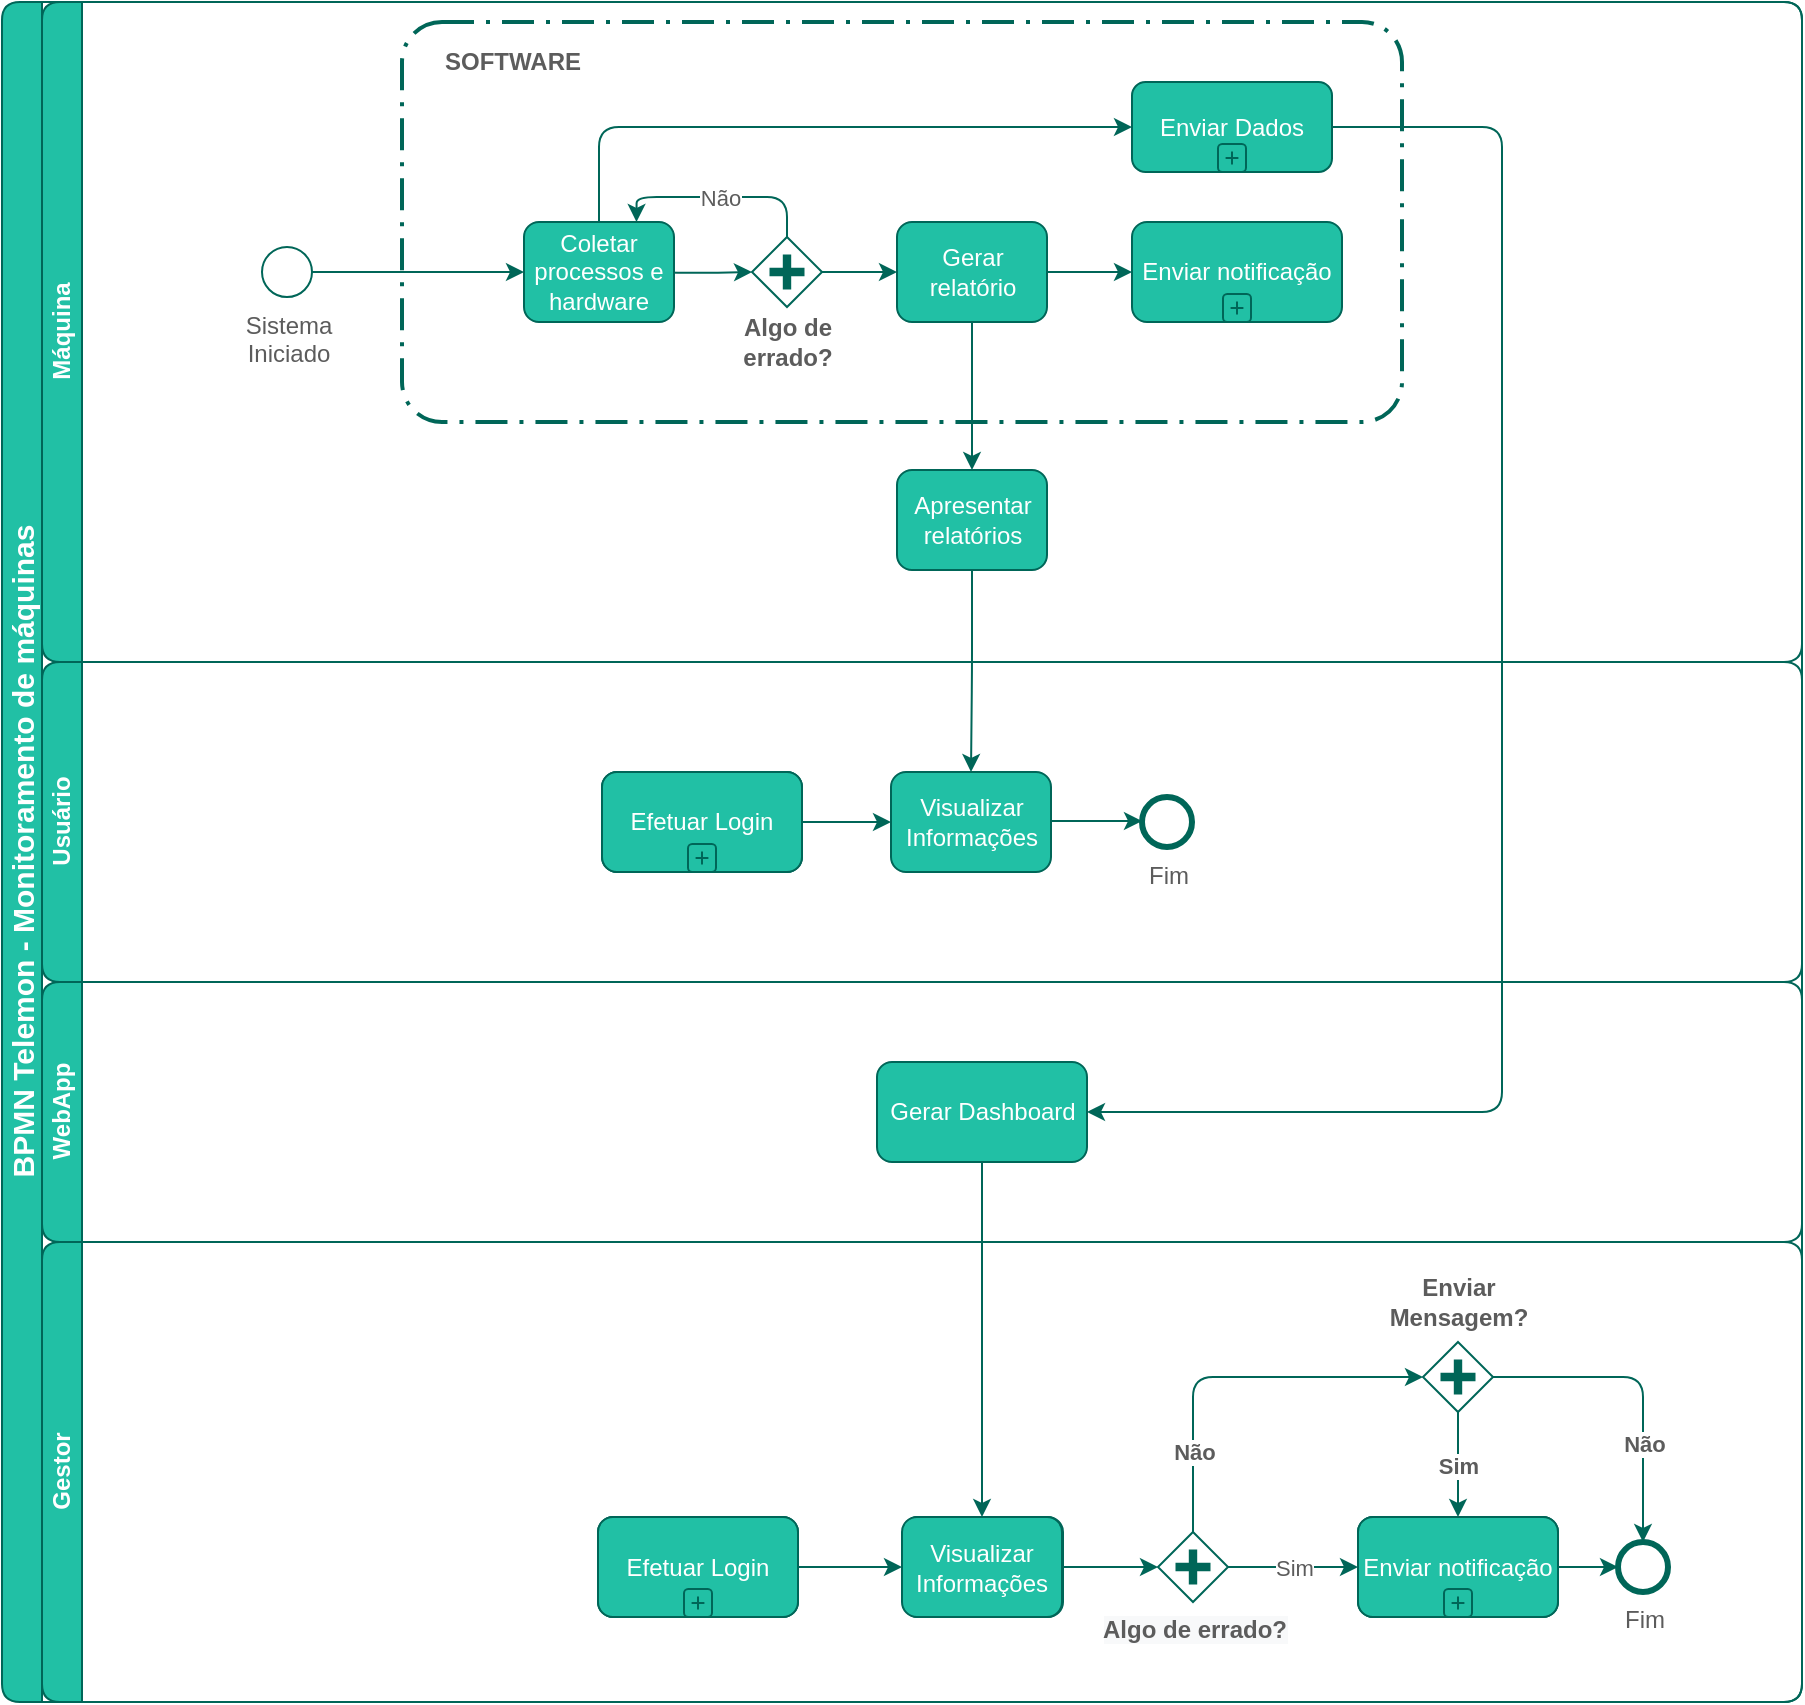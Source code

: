 <mxfile version="13.8.1" type="device"><diagram id="RnabWvg7A_zlQ-wiVcum" name="Page-1"><mxGraphModel dx="1422" dy="794" grid="1" gridSize="10" guides="1" tooltips="1" connect="1" arrows="1" fold="1" page="1" pageScale="1" pageWidth="827" pageHeight="1169" math="0" shadow="0"><root><mxCell id="0"/><mxCell id="1" parent="0"/><mxCell id="E3-yuZHvrsnjgXZuqFBY-1" value="" style="arcSize=10;dashed=1;strokeColor=#006658;fillColor=none;dashPattern=8 3 1 3;strokeWidth=2;fontColor=#5C5C5C;rounded=1;" parent="1" vertex="1"><mxGeometry x="590" y="700" width="500" height="200" as="geometry"/></mxCell><mxCell id="E3-yuZHvrsnjgXZuqFBY-2" value="&lt;font style=&quot;font-size: 15px&quot;&gt;BPMN Telemon - Monitoramento de máquinas&lt;/font&gt;" style="swimlane;html=1;childLayout=stackLayout;resizeParent=1;resizeParentMax=0;horizontal=0;startSize=20;horizontalStack=0;fillColor=#21C0A5;strokeColor=#006658;rounded=1;fontColor=#FFFFFF;" parent="1" vertex="1"><mxGeometry x="390" y="690" width="900" height="850" as="geometry"/></mxCell><mxCell id="E3-yuZHvrsnjgXZuqFBY-3" value="Máquina" style="swimlane;html=1;startSize=20;horizontal=0;swimlaneFillColor=none;fillColor=#21C0A5;strokeColor=#006658;rounded=1;fontColor=#FFFFFF;" parent="E3-yuZHvrsnjgXZuqFBY-2" vertex="1"><mxGeometry x="20" width="880" height="330" as="geometry"/></mxCell><mxCell id="E3-yuZHvrsnjgXZuqFBY-4" value="Usuário" style="swimlane;html=1;startSize=20;horizontal=0;fillColor=#21C0A5;strokeColor=#006658;rounded=1;fontColor=#FFFFFF;" parent="E3-yuZHvrsnjgXZuqFBY-2" vertex="1"><mxGeometry x="20" y="330" width="880" height="160" as="geometry"/></mxCell><mxCell id="E3-yuZHvrsnjgXZuqFBY-5" style="edgeStyle=orthogonalEdgeStyle;orthogonalLoop=1;jettySize=auto;html=1;exitX=1;exitY=0.5;exitDx=0;exitDy=0;entryX=0;entryY=0.5;entryDx=0;entryDy=0;strokeColor=#006658;fontColor=#5C5C5C;" parent="E3-yuZHvrsnjgXZuqFBY-4" source="E3-yuZHvrsnjgXZuqFBY-8" target="E3-yuZHvrsnjgXZuqFBY-10" edge="1"><mxGeometry relative="1" as="geometry"/></mxCell><mxCell id="pW4tOfJzErjyeewF_rwN-3" style="edgeStyle=orthogonalEdgeStyle;orthogonalLoop=1;jettySize=auto;html=1;exitX=1;exitY=0.5;exitDx=0;exitDy=0;entryX=0;entryY=0.5;entryDx=0;entryDy=0;strokeColor=#006658;fontColor=#5C5C5C;" edge="1" parent="E3-yuZHvrsnjgXZuqFBY-4"><mxGeometry relative="1" as="geometry"><mxPoint x="502" y="79.5" as="sourcePoint"/><mxPoint x="550" y="79.5" as="targetPoint"/></mxGeometry></mxCell><mxCell id="pW4tOfJzErjyeewF_rwN-1" value="Fim" style="shape=mxgraph.bpmn.shape;html=1;verticalLabelPosition=bottom;verticalAlign=top;align=center;perimeter=ellipsePerimeter;outlineConnect=0;outline=end;symbol=general;strokeColor=#006658;fontColor=#5C5C5C;fillColor=none;rounded=1;" vertex="1" parent="E3-yuZHvrsnjgXZuqFBY-4"><mxGeometry x="550" y="67.5" width="25" height="25" as="geometry"/></mxCell><mxCell id="E3-yuZHvrsnjgXZuqFBY-6" value="Efetuar Login" style="html=1;whiteSpace=wrap;dropTarget=0;fillColor=#21C0A5;strokeColor=#006658;fontColor=#5C5C5C;rounded=1;" parent="E3-yuZHvrsnjgXZuqFBY-4" vertex="1"><mxGeometry x="280" y="55" width="100" height="50" as="geometry"/></mxCell><mxCell id="E3-yuZHvrsnjgXZuqFBY-7" value="" style="html=1;shape=plus;outlineConnect=0;fillColor=#21C0A5;strokeColor=#006658;fontColor=#5C5C5C;rounded=1;" parent="E3-yuZHvrsnjgXZuqFBY-6" vertex="1"><mxGeometry x="0.5" y="1" width="14" height="14" relative="1" as="geometry"><mxPoint x="-7" y="-14" as="offset"/></mxGeometry></mxCell><mxCell id="E3-yuZHvrsnjgXZuqFBY-8" value="Efetuar Login" style="html=1;whiteSpace=wrap;dropTarget=0;fillColor=#21C0A5;strokeColor=#006658;rounded=1;fontColor=#FFFFFF;" parent="E3-yuZHvrsnjgXZuqFBY-4" vertex="1"><mxGeometry x="280" y="55" width="100" height="50" as="geometry"/></mxCell><mxCell id="E3-yuZHvrsnjgXZuqFBY-9" value="" style="html=1;shape=plus;outlineConnect=0;fillColor=#21C0A5;strokeColor=#006658;fontColor=#5C5C5C;rounded=1;" parent="E3-yuZHvrsnjgXZuqFBY-8" vertex="1"><mxGeometry x="0.5" y="1" width="14" height="14" relative="1" as="geometry"><mxPoint x="-7" y="-14" as="offset"/></mxGeometry></mxCell><mxCell id="E3-yuZHvrsnjgXZuqFBY-10" value="Visualizar Informações" style="whiteSpace=wrap;html=1;fillColor=#21C0A5;strokeColor=#006658;rounded=1;fontColor=#FFFFFF;" parent="E3-yuZHvrsnjgXZuqFBY-4" vertex="1"><mxGeometry x="424.5" y="55" width="80" height="50" as="geometry"/></mxCell><mxCell id="E3-yuZHvrsnjgXZuqFBY-11" value="WebApp" style="swimlane;html=1;startSize=20;horizontal=0;fillColor=#21C0A5;strokeColor=#006658;rounded=1;fontColor=#FFFFFF;" parent="E3-yuZHvrsnjgXZuqFBY-2" vertex="1"><mxGeometry x="20" y="490" width="880" height="130" as="geometry"/></mxCell><mxCell id="E3-yuZHvrsnjgXZuqFBY-12" value="Gerar Dashboard" style="whiteSpace=wrap;html=1;fillColor=#21C0A5;strokeColor=#006658;rounded=1;fontColor=#FFFFFF;" parent="E3-yuZHvrsnjgXZuqFBY-11" vertex="1"><mxGeometry x="417.5" y="40" width="105" height="50" as="geometry"/></mxCell><mxCell id="E3-yuZHvrsnjgXZuqFBY-13" value="&lt;div&gt;Gestor&lt;/div&gt;" style="swimlane;html=1;startSize=20;horizontal=0;fillColor=#21C0A5;strokeColor=#006658;rounded=1;fontColor=#FFFFFF;" parent="E3-yuZHvrsnjgXZuqFBY-2" vertex="1"><mxGeometry x="20" y="620" width="880" height="230" as="geometry"/></mxCell><mxCell id="E3-yuZHvrsnjgXZuqFBY-14" style="edgeStyle=orthogonalEdgeStyle;orthogonalLoop=1;jettySize=auto;html=1;exitX=1;exitY=0.5;exitDx=0;exitDy=0;entryX=0;entryY=0.5;entryDx=0;entryDy=0;strokeColor=#006658;fontColor=#5C5C5C;" parent="E3-yuZHvrsnjgXZuqFBY-13" source="E3-yuZHvrsnjgXZuqFBY-31" target="E3-yuZHvrsnjgXZuqFBY-30" edge="1"><mxGeometry relative="1" as="geometry"/></mxCell><mxCell id="E3-yuZHvrsnjgXZuqFBY-15" value="Não" style="edgeStyle=orthogonalEdgeStyle;orthogonalLoop=1;jettySize=auto;html=1;exitX=1;exitY=0.5;exitDx=0;exitDy=0;entryX=0.5;entryY=0;entryDx=0;entryDy=0;fontStyle=1;strokeColor=#006658;fontColor=#5C5C5C;" parent="E3-yuZHvrsnjgXZuqFBY-13" source="E3-yuZHvrsnjgXZuqFBY-18" target="E3-yuZHvrsnjgXZuqFBY-32" edge="1"><mxGeometry x="-0.048" y="-32" relative="1" as="geometry"><mxPoint x="32" y="33" as="offset"/></mxGeometry></mxCell><mxCell id="E3-yuZHvrsnjgXZuqFBY-16" value="Sim" style="edgeStyle=orthogonalEdgeStyle;orthogonalLoop=1;jettySize=auto;html=1;exitX=0.5;exitY=1;exitDx=0;exitDy=0;entryX=0.5;entryY=0;entryDx=0;entryDy=0;fontStyle=1;strokeColor=#006658;fontColor=#5C5C5C;" parent="E3-yuZHvrsnjgXZuqFBY-13" source="E3-yuZHvrsnjgXZuqFBY-18" target="E3-yuZHvrsnjgXZuqFBY-33" edge="1"><mxGeometry relative="1" as="geometry"><Array as="points"><mxPoint x="708" y="100"/><mxPoint x="708" y="100"/></Array></mxGeometry></mxCell><mxCell id="E3-yuZHvrsnjgXZuqFBY-17" value="Enviar Mensagem?" style="text;html=1;strokeColor=none;fillColor=none;align=center;verticalAlign=middle;whiteSpace=wrap;fontStyle=1;fontColor=#5C5C5C;rounded=1;" parent="E3-yuZHvrsnjgXZuqFBY-13" vertex="1"><mxGeometry x="654.5" y="20" width="107" height="20" as="geometry"/></mxCell><mxCell id="E3-yuZHvrsnjgXZuqFBY-18" value="&lt;div style=&quot;text-align: justify&quot;&gt;&lt;br&gt;&lt;/div&gt;" style="shape=mxgraph.bpmn.shape;html=1;verticalLabelPosition=bottom;verticalAlign=top;align=center;perimeter=rhombusPerimeter;background=gateway;outlineConnect=0;outline=none;symbol=parallelGw;strokeColor=#006658;fontColor=#5C5C5C;fillColor=none;rounded=1;" parent="E3-yuZHvrsnjgXZuqFBY-13" vertex="1"><mxGeometry x="690.5" y="50" width="35" height="35" as="geometry"/></mxCell><mxCell id="E3-yuZHvrsnjgXZuqFBY-19" value="Sim" style="edgeStyle=orthogonalEdgeStyle;orthogonalLoop=1;jettySize=auto;html=1;exitX=1;exitY=0.5;exitDx=0;exitDy=0;entryX=0;entryY=0.5;entryDx=0;entryDy=0;strokeColor=#006658;fontColor=#5C5C5C;" parent="E3-yuZHvrsnjgXZuqFBY-13" source="E3-yuZHvrsnjgXZuqFBY-30" target="E3-yuZHvrsnjgXZuqFBY-33" edge="1"><mxGeometry relative="1" as="geometry"><mxPoint x="439.5" y="72.5" as="targetPoint"/></mxGeometry></mxCell><mxCell id="E3-yuZHvrsnjgXZuqFBY-20" value="Não" style="edgeStyle=orthogonalEdgeStyle;orthogonalLoop=1;jettySize=auto;html=1;exitX=0.5;exitY=0;exitDx=0;exitDy=0;entryX=0;entryY=0.5;entryDx=0;entryDy=0;fontStyle=1;strokeColor=#006658;fontColor=#5C5C5C;" parent="E3-yuZHvrsnjgXZuqFBY-13" source="E3-yuZHvrsnjgXZuqFBY-30" target="E3-yuZHvrsnjgXZuqFBY-18" edge="1"><mxGeometry x="-0.581" relative="1" as="geometry"><mxPoint as="offset"/></mxGeometry></mxCell><mxCell id="E3-yuZHvrsnjgXZuqFBY-21" style="edgeStyle=orthogonalEdgeStyle;orthogonalLoop=1;jettySize=auto;html=1;exitX=1;exitY=0.5;exitDx=0;exitDy=0;entryX=0;entryY=0.5;entryDx=0;entryDy=0;strokeColor=#006658;fontColor=#5C5C5C;" parent="E3-yuZHvrsnjgXZuqFBY-13" source="E3-yuZHvrsnjgXZuqFBY-28" target="E3-yuZHvrsnjgXZuqFBY-31" edge="1"><mxGeometry relative="1" as="geometry"/></mxCell><mxCell id="E3-yuZHvrsnjgXZuqFBY-22" style="edgeStyle=orthogonalEdgeStyle;curved=0;sketch=0;orthogonalLoop=1;jettySize=auto;html=1;exitX=1;exitY=0.5;exitDx=0;exitDy=0;entryX=0;entryY=0.5;entryDx=0;entryDy=0;strokeColor=#006658;fillColor=#21C0A5;fontColor=#5C5C5C;" parent="E3-yuZHvrsnjgXZuqFBY-13" source="E3-yuZHvrsnjgXZuqFBY-23" target="E3-yuZHvrsnjgXZuqFBY-32" edge="1"><mxGeometry relative="1" as="geometry"/></mxCell><mxCell id="E3-yuZHvrsnjgXZuqFBY-23" value="Enviar notificação" style="html=1;whiteSpace=wrap;dropTarget=0;fillColor=#21C0A5;strokeColor=#006658;fontColor=#5C5C5C;rounded=1;" parent="E3-yuZHvrsnjgXZuqFBY-13" vertex="1"><mxGeometry x="658" y="137.5" width="100" height="50" as="geometry"/></mxCell><mxCell id="E3-yuZHvrsnjgXZuqFBY-24" value="" style="html=1;shape=plus;outlineConnect=0;fillColor=#21C0A5;strokeColor=#006658;fontColor=#5C5C5C;rounded=1;" parent="E3-yuZHvrsnjgXZuqFBY-23" vertex="1"><mxGeometry x="0.5" y="1" width="14" height="14" relative="1" as="geometry"><mxPoint x="-7" y="-14" as="offset"/></mxGeometry></mxCell><mxCell id="E3-yuZHvrsnjgXZuqFBY-25" value="Visualizar Informações" style="whiteSpace=wrap;html=1;fillColor=#21C0A5;strokeColor=#006658;fontColor=#5C5C5C;rounded=1;" parent="E3-yuZHvrsnjgXZuqFBY-13" vertex="1"><mxGeometry x="430.5" y="137.5" width="80" height="50" as="geometry"/></mxCell><mxCell id="E3-yuZHvrsnjgXZuqFBY-26" value="Efetuar Login" style="html=1;whiteSpace=wrap;dropTarget=0;fillColor=#21C0A5;strokeColor=#006658;fontColor=#5C5C5C;rounded=1;" parent="E3-yuZHvrsnjgXZuqFBY-13" vertex="1"><mxGeometry x="278" y="137.5" width="100" height="50" as="geometry"/></mxCell><mxCell id="E3-yuZHvrsnjgXZuqFBY-27" value="" style="html=1;shape=plus;outlineConnect=0;fillColor=#21C0A5;strokeColor=#006658;fontColor=#5C5C5C;rounded=1;" parent="E3-yuZHvrsnjgXZuqFBY-26" vertex="1"><mxGeometry x="0.5" y="1" width="14" height="14" relative="1" as="geometry"><mxPoint x="-7" y="-14" as="offset"/></mxGeometry></mxCell><mxCell id="E3-yuZHvrsnjgXZuqFBY-28" value="Efetuar Login" style="html=1;whiteSpace=wrap;dropTarget=0;fillColor=#21C0A5;strokeColor=#006658;rounded=1;fontColor=#FFFFFF;" parent="E3-yuZHvrsnjgXZuqFBY-13" vertex="1"><mxGeometry x="278" y="137.5" width="100" height="50" as="geometry"/></mxCell><mxCell id="E3-yuZHvrsnjgXZuqFBY-29" value="" style="html=1;shape=plus;outlineConnect=0;fillColor=#21C0A5;strokeColor=#006658;fontColor=#5C5C5C;rounded=1;" parent="E3-yuZHvrsnjgXZuqFBY-28" vertex="1"><mxGeometry x="0.5" y="1" width="14" height="14" relative="1" as="geometry"><mxPoint x="-7" y="-14" as="offset"/></mxGeometry></mxCell><mxCell id="E3-yuZHvrsnjgXZuqFBY-30" value="&lt;div style=&quot;text-align: justify&quot;&gt;&lt;span style=&quot;font-weight: 700 ; text-align: center ; background-color: rgb(248 , 249 , 250)&quot;&gt;Algo de errado?&lt;/span&gt;&lt;br&gt;&lt;/div&gt;" style="shape=mxgraph.bpmn.shape;html=1;verticalLabelPosition=bottom;verticalAlign=top;align=center;perimeter=rhombusPerimeter;background=gateway;outlineConnect=0;outline=none;symbol=parallelGw;strokeColor=#006658;fontColor=#5C5C5C;fillColor=none;rounded=1;" parent="E3-yuZHvrsnjgXZuqFBY-13" vertex="1"><mxGeometry x="558" y="145" width="35" height="35" as="geometry"/></mxCell><mxCell id="E3-yuZHvrsnjgXZuqFBY-31" value="Visualizar Informações" style="whiteSpace=wrap;html=1;fillColor=#21C0A5;strokeColor=#006658;rounded=1;fontColor=#FFFFFF;" parent="E3-yuZHvrsnjgXZuqFBY-13" vertex="1"><mxGeometry x="430" y="137.5" width="80" height="50" as="geometry"/></mxCell><mxCell id="E3-yuZHvrsnjgXZuqFBY-32" value="Fim" style="shape=mxgraph.bpmn.shape;html=1;verticalLabelPosition=bottom;verticalAlign=top;align=center;perimeter=ellipsePerimeter;outlineConnect=0;outline=end;symbol=general;strokeColor=#006658;fontColor=#5C5C5C;fillColor=none;rounded=1;" parent="E3-yuZHvrsnjgXZuqFBY-13" vertex="1"><mxGeometry x="788" y="150" width="25" height="25" as="geometry"/></mxCell><mxCell id="E3-yuZHvrsnjgXZuqFBY-33" value="Enviar notificação" style="html=1;whiteSpace=wrap;dropTarget=0;fillColor=#21C0A5;strokeColor=#006658;rounded=1;fontColor=#FFFFFF;" parent="E3-yuZHvrsnjgXZuqFBY-13" vertex="1"><mxGeometry x="658" y="137.5" width="100" height="50" as="geometry"/></mxCell><mxCell id="E3-yuZHvrsnjgXZuqFBY-34" value="" style="html=1;shape=plus;outlineConnect=0;fillColor=#21C0A5;strokeColor=#006658;fontColor=#5C5C5C;rounded=1;" parent="E3-yuZHvrsnjgXZuqFBY-33" vertex="1"><mxGeometry x="0.5" y="1" width="14" height="14" relative="1" as="geometry"><mxPoint x="-7" y="-14" as="offset"/></mxGeometry></mxCell><mxCell id="E3-yuZHvrsnjgXZuqFBY-35" style="edgeStyle=orthogonalEdgeStyle;orthogonalLoop=1;jettySize=auto;html=1;exitX=0.5;exitY=1;exitDx=0;exitDy=0;entryX=0.5;entryY=0;entryDx=0;entryDy=0;strokeColor=#006658;fontColor=#5C5C5C;" parent="E3-yuZHvrsnjgXZuqFBY-2" source="E3-yuZHvrsnjgXZuqFBY-12" target="E3-yuZHvrsnjgXZuqFBY-31" edge="1"><mxGeometry relative="1" as="geometry"/></mxCell><mxCell id="E3-yuZHvrsnjgXZuqFBY-36" style="edgeStyle=orthogonalEdgeStyle;orthogonalLoop=1;jettySize=auto;html=1;exitX=1;exitY=0.5;exitDx=0;exitDy=0;entryX=1;entryY=0.5;entryDx=0;entryDy=0;strokeColor=#006658;fontColor=#5C5C5C;" parent="1" source="E3-yuZHvrsnjgXZuqFBY-37" target="E3-yuZHvrsnjgXZuqFBY-12" edge="1"><mxGeometry relative="1" as="geometry"><Array as="points"><mxPoint x="1140" y="753"/><mxPoint x="1140" y="1245"/></Array></mxGeometry></mxCell><mxCell id="E3-yuZHvrsnjgXZuqFBY-37" value="Enviar Dados" style="html=1;whiteSpace=wrap;dropTarget=0;fillColor=#21C0A5;strokeColor=#006658;rounded=1;fontColor=#FFFFFF;" parent="1" vertex="1"><mxGeometry x="955" y="730" width="100" height="45" as="geometry"/></mxCell><mxCell id="E3-yuZHvrsnjgXZuqFBY-38" value="" style="html=1;shape=plus;outlineConnect=0;fillColor=#21C0A5;strokeColor=#006658;fontColor=#5C5C5C;rounded=1;" parent="E3-yuZHvrsnjgXZuqFBY-37" vertex="1"><mxGeometry x="0.5" y="1" width="14" height="14" relative="1" as="geometry"><mxPoint x="-7" y="-14" as="offset"/></mxGeometry></mxCell><mxCell id="E3-yuZHvrsnjgXZuqFBY-39" value="SOFTWARE" style="text;html=1;strokeColor=none;fillColor=none;align=center;verticalAlign=middle;whiteSpace=wrap;fontStyle=1;fontColor=#5C5C5C;rounded=1;" parent="1" vertex="1"><mxGeometry x="600" y="710" width="91" height="20" as="geometry"/></mxCell><mxCell id="E3-yuZHvrsnjgXZuqFBY-40" style="edgeStyle=orthogonalEdgeStyle;orthogonalLoop=1;jettySize=auto;html=1;exitX=1;exitY=0.5;exitDx=0;exitDy=0;entryX=0;entryY=0.5;entryDx=0;entryDy=0;strokeColor=#006658;fontColor=#5C5C5C;" parent="1" source="E3-yuZHvrsnjgXZuqFBY-49" target="E3-yuZHvrsnjgXZuqFBY-51" edge="1"><mxGeometry relative="1" as="geometry"><mxPoint x="390" y="735" as="targetPoint"/></mxGeometry></mxCell><mxCell id="E3-yuZHvrsnjgXZuqFBY-41" style="edgeStyle=orthogonalEdgeStyle;orthogonalLoop=1;jettySize=auto;html=1;exitX=1;exitY=0.5;exitDx=0;exitDy=0;entryX=0;entryY=0.5;entryDx=0;entryDy=0;entryPerimeter=0;strokeColor=#006658;fontColor=#5C5C5C;" parent="1" target="E3-yuZHvrsnjgXZuqFBY-53" edge="1"><mxGeometry relative="1" as="geometry"><mxPoint x="710" y="825" as="sourcePoint"/><mxPoint x="531" y="375" as="targetPoint"/></mxGeometry></mxCell><mxCell id="E3-yuZHvrsnjgXZuqFBY-42" value="Não" style="edgeStyle=orthogonalEdgeStyle;orthogonalLoop=1;jettySize=auto;html=1;exitX=0.5;exitY=0;exitDx=0;exitDy=0;entryX=0.75;entryY=0;entryDx=0;entryDy=0;strokeColor=#006658;fontColor=#5C5C5C;" parent="1" source="E3-yuZHvrsnjgXZuqFBY-53" target="E3-yuZHvrsnjgXZuqFBY-51" edge="1"><mxGeometry relative="1" as="geometry"/></mxCell><mxCell id="E3-yuZHvrsnjgXZuqFBY-43" style="edgeStyle=orthogonalEdgeStyle;orthogonalLoop=1;jettySize=auto;html=1;exitX=0.5;exitY=0;exitDx=0;exitDy=0;entryX=0;entryY=0.5;entryDx=0;entryDy=0;strokeColor=#006658;fontColor=#5C5C5C;" parent="1" source="E3-yuZHvrsnjgXZuqFBY-51" target="E3-yuZHvrsnjgXZuqFBY-37" edge="1"><mxGeometry relative="1" as="geometry"><mxPoint x="660" y="665" as="targetPoint"/></mxGeometry></mxCell><mxCell id="E3-yuZHvrsnjgXZuqFBY-44" style="edgeStyle=orthogonalEdgeStyle;orthogonalLoop=1;jettySize=auto;html=1;exitX=1;exitY=0.5;exitDx=0;exitDy=0;entryX=0;entryY=0.5;entryDx=0;entryDy=0;strokeColor=#006658;fontColor=#5C5C5C;" parent="1" source="E3-yuZHvrsnjgXZuqFBY-46" target="E3-yuZHvrsnjgXZuqFBY-47" edge="1"><mxGeometry relative="1" as="geometry"/></mxCell><mxCell id="E3-yuZHvrsnjgXZuqFBY-45" style="edgeStyle=orthogonalEdgeStyle;sketch=0;orthogonalLoop=1;jettySize=auto;html=1;exitX=0.5;exitY=1;exitDx=0;exitDy=0;entryX=0.5;entryY=0;entryDx=0;entryDy=0;strokeColor=#006658;fillColor=#21C0A5;fontColor=#5C5C5C;" parent="1" source="E3-yuZHvrsnjgXZuqFBY-46" target="E3-yuZHvrsnjgXZuqFBY-55" edge="1"><mxGeometry relative="1" as="geometry"/></mxCell><mxCell id="E3-yuZHvrsnjgXZuqFBY-46" value="Gerar relatório" style="shape=ext;html=1;whiteSpace=wrap;fillColor=#21C0A5;strokeColor=#006658;rounded=1;fontColor=#FFFFFF;" parent="1" vertex="1"><mxGeometry x="837.5" y="800" width="75" height="50" as="geometry"/></mxCell><mxCell id="E3-yuZHvrsnjgXZuqFBY-47" value="Enviar notificação" style="html=1;whiteSpace=wrap;dropTarget=0;fillColor=#21C0A5;strokeColor=#006658;rounded=1;fontColor=#FFFFFF;" parent="1" vertex="1"><mxGeometry x="955" y="800" width="105" height="50" as="geometry"/></mxCell><mxCell id="E3-yuZHvrsnjgXZuqFBY-48" value="" style="html=1;shape=plus;outlineConnect=0;fillColor=#21C0A5;strokeColor=#006658;fontColor=#5C5C5C;rounded=1;" parent="E3-yuZHvrsnjgXZuqFBY-47" vertex="1"><mxGeometry x="0.5" y="1" width="14" height="14" relative="1" as="geometry"><mxPoint x="-7" y="-14" as="offset"/></mxGeometry></mxCell><mxCell id="E3-yuZHvrsnjgXZuqFBY-49" value="Sistema &lt;br&gt;Iniciado" style="shape=mxgraph.bpmn.shape;html=1;verticalLabelPosition=bottom;verticalAlign=top;align=center;perimeter=ellipsePerimeter;outlineConnect=0;outline=standard;symbol=general;strokeColor=#006658;fontColor=#5C5C5C;fillColor=none;rounded=1;" parent="1" vertex="1"><mxGeometry x="520" y="812.5" width="25" height="25" as="geometry"/></mxCell><mxCell id="E3-yuZHvrsnjgXZuqFBY-50" value="Algo de errado?" style="text;html=1;strokeColor=none;fillColor=none;align=center;verticalAlign=middle;whiteSpace=wrap;fontStyle=1;fontColor=#5C5C5C;rounded=1;" parent="1" vertex="1"><mxGeometry x="746.5" y="850" width="72" height="20" as="geometry"/></mxCell><mxCell id="E3-yuZHvrsnjgXZuqFBY-51" value="Coletar processos e hardware" style="shape=ext;html=1;whiteSpace=wrap;fillColor=#21C0A5;strokeColor=#006658;rounded=1;fontColor=#FFFFFF;" parent="1" vertex="1"><mxGeometry x="651" y="800" width="75" height="50" as="geometry"/></mxCell><mxCell id="E3-yuZHvrsnjgXZuqFBY-52" style="edgeStyle=orthogonalEdgeStyle;orthogonalLoop=1;jettySize=auto;html=1;exitX=1;exitY=0.5;exitDx=0;exitDy=0;strokeColor=#006658;fontColor=#5C5C5C;" parent="1" source="E3-yuZHvrsnjgXZuqFBY-53" target="E3-yuZHvrsnjgXZuqFBY-46" edge="1"><mxGeometry relative="1" as="geometry"/></mxCell><mxCell id="E3-yuZHvrsnjgXZuqFBY-53" value="&lt;div style=&quot;text-align: justify&quot;&gt;&lt;br&gt;&lt;/div&gt;" style="shape=mxgraph.bpmn.shape;html=1;verticalLabelPosition=bottom;verticalAlign=top;align=center;perimeter=rhombusPerimeter;background=gateway;outlineConnect=0;outline=none;symbol=parallelGw;strokeColor=#006658;fontColor=#5C5C5C;fillColor=none;rounded=1;" parent="1" vertex="1"><mxGeometry x="765" y="807.5" width="35" height="35" as="geometry"/></mxCell><mxCell id="E3-yuZHvrsnjgXZuqFBY-54" style="edgeStyle=orthogonalEdgeStyle;orthogonalLoop=1;jettySize=auto;html=1;exitX=0.5;exitY=1;exitDx=0;exitDy=0;entryX=0.5;entryY=0;entryDx=0;entryDy=0;strokeColor=#006658;fontColor=#5C5C5C;" parent="1" source="E3-yuZHvrsnjgXZuqFBY-55" target="E3-yuZHvrsnjgXZuqFBY-10" edge="1"><mxGeometry relative="1" as="geometry"/></mxCell><mxCell id="E3-yuZHvrsnjgXZuqFBY-55" value="Apresentar relatórios" style="shape=ext;html=1;whiteSpace=wrap;fillColor=#21C0A5;strokeColor=#006658;rounded=1;fontColor=#FFFFFF;" parent="1" vertex="1"><mxGeometry x="837.5" y="924" width="75" height="50" as="geometry"/></mxCell></root></mxGraphModel></diagram></mxfile>